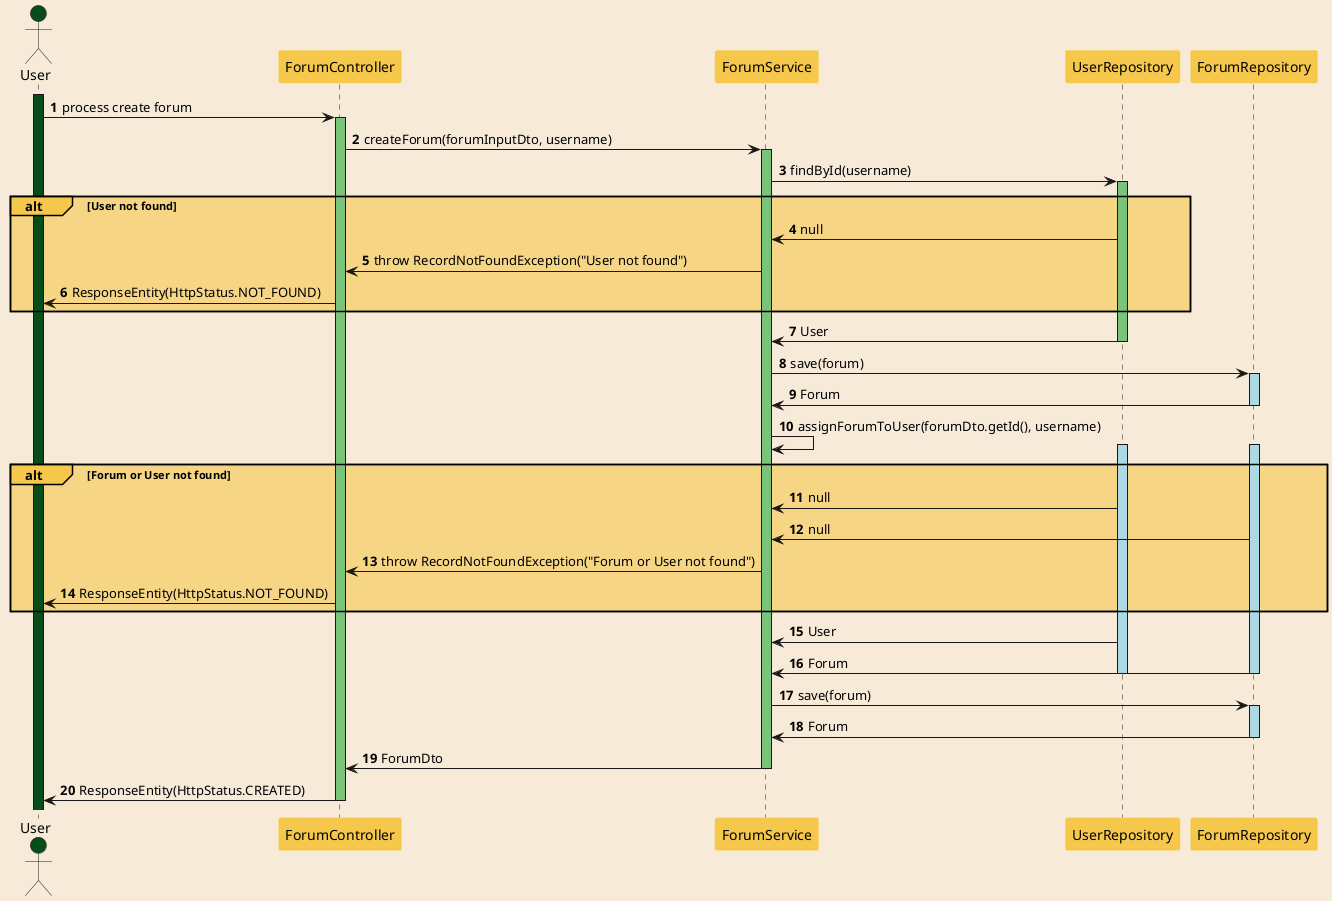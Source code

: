@startuml
'https://plantuml.com/sequence-diagram

autonumber

skinparam sequence {
    ParticipantBackgroundColor #F5C84C
    ParticipantBorderColor #F7E19A
}

skinparam {
    BackgroundColor #F8EAD9
    BorderColor #F8EAD9
}

actor User #064D1A
activate User #064D1A

User -> ForumController : process create forum
activate ForumController #7AC37A

ForumController -> ForumService : createForum(forumInputDto, username)
activate ForumService #7AC37A

ForumService -> UserRepository : findById(username)
activate UserRepository #7AC37A

alt#F5C84C #F5C84C99 User not found
    UserRepository -> ForumService : null
    ForumService -> ForumController : throw RecordNotFoundException("User not found")
    ForumController -> User : ResponseEntity(HttpStatus.NOT_FOUND)
end

UserRepository -> ForumService : User
deactivate UserRepository

ForumService -> ForumRepository : save(forum)
activate ForumRepository #lightblue

ForumRepository -> ForumService : Forum
deactivate ForumRepository

ForumService -> ForumService : assignForumToUser(forumDto.getId(), username)
activate UserRepository #lightblue
activate ForumRepository #lightblue

alt#F5C84C #F5C84C99 Forum or User not found
    UserRepository -> ForumService : null
    ForumRepository -> ForumService : null
    ForumService -> ForumController : throw RecordNotFoundException("Forum or User not found")
    ForumController -> User : ResponseEntity(HttpStatus.NOT_FOUND)
end

UserRepository -> ForumService : User
ForumRepository -> ForumService : Forum
deactivate UserRepository
deactivate ForumRepository

ForumService -> ForumRepository : save(forum)
activate ForumRepository #lightblue
ForumRepository -> ForumService : Forum
deactivate ForumRepository

ForumService -> ForumController : ForumDto
deactivate ForumService

ForumController -> User : ResponseEntity(HttpStatus.CREATED)
deactivate ForumController

@enduml